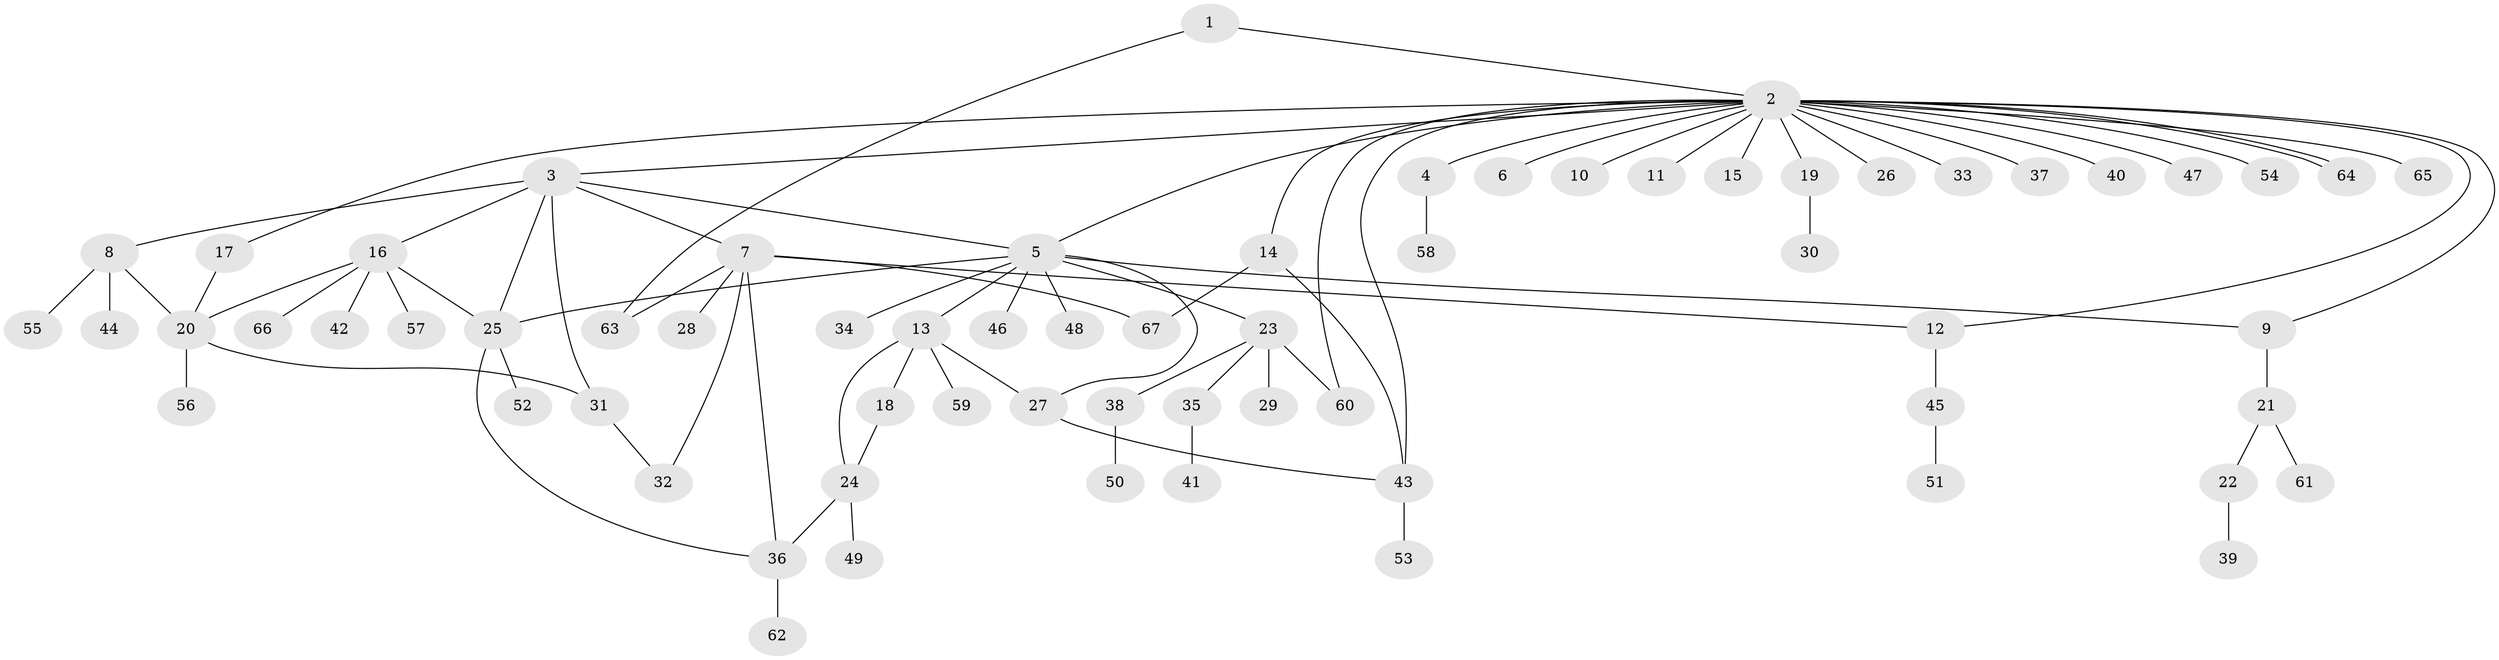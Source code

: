 // Generated by graph-tools (version 1.1) at 2025/50/03/09/25 03:50:00]
// undirected, 67 vertices, 85 edges
graph export_dot {
graph [start="1"]
  node [color=gray90,style=filled];
  1;
  2;
  3;
  4;
  5;
  6;
  7;
  8;
  9;
  10;
  11;
  12;
  13;
  14;
  15;
  16;
  17;
  18;
  19;
  20;
  21;
  22;
  23;
  24;
  25;
  26;
  27;
  28;
  29;
  30;
  31;
  32;
  33;
  34;
  35;
  36;
  37;
  38;
  39;
  40;
  41;
  42;
  43;
  44;
  45;
  46;
  47;
  48;
  49;
  50;
  51;
  52;
  53;
  54;
  55;
  56;
  57;
  58;
  59;
  60;
  61;
  62;
  63;
  64;
  65;
  66;
  67;
  1 -- 2;
  1 -- 63;
  2 -- 3;
  2 -- 4;
  2 -- 5;
  2 -- 6;
  2 -- 9;
  2 -- 10;
  2 -- 11;
  2 -- 12;
  2 -- 14;
  2 -- 15;
  2 -- 17;
  2 -- 19;
  2 -- 26;
  2 -- 33;
  2 -- 37;
  2 -- 40;
  2 -- 43;
  2 -- 47;
  2 -- 54;
  2 -- 60;
  2 -- 64;
  2 -- 64;
  2 -- 65;
  3 -- 5;
  3 -- 7;
  3 -- 8;
  3 -- 16;
  3 -- 25;
  3 -- 31;
  4 -- 58;
  5 -- 9;
  5 -- 13;
  5 -- 23;
  5 -- 25;
  5 -- 27;
  5 -- 34;
  5 -- 46;
  5 -- 48;
  7 -- 12;
  7 -- 28;
  7 -- 32;
  7 -- 36;
  7 -- 63;
  7 -- 67;
  8 -- 20;
  8 -- 44;
  8 -- 55;
  9 -- 21;
  12 -- 45;
  13 -- 18;
  13 -- 24;
  13 -- 27;
  13 -- 59;
  14 -- 43;
  14 -- 67;
  16 -- 20;
  16 -- 25;
  16 -- 42;
  16 -- 57;
  16 -- 66;
  17 -- 20;
  18 -- 24;
  19 -- 30;
  20 -- 31;
  20 -- 56;
  21 -- 22;
  21 -- 61;
  22 -- 39;
  23 -- 29;
  23 -- 35;
  23 -- 38;
  23 -- 60;
  24 -- 36;
  24 -- 49;
  25 -- 36;
  25 -- 52;
  27 -- 43;
  31 -- 32;
  35 -- 41;
  36 -- 62;
  38 -- 50;
  43 -- 53;
  45 -- 51;
}
